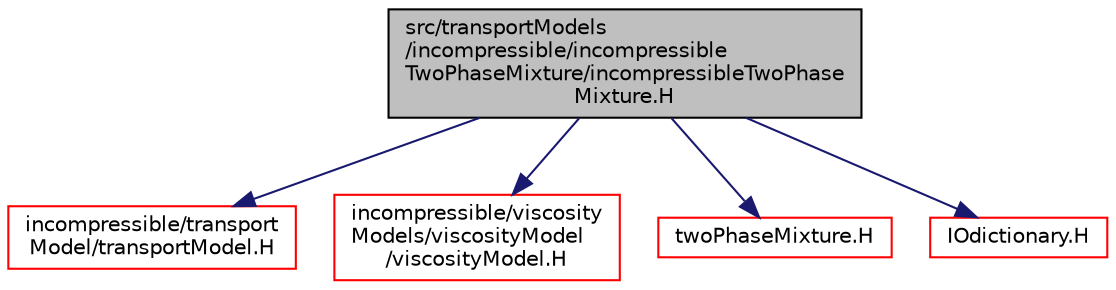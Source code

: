 digraph "src/transportModels/incompressible/incompressibleTwoPhaseMixture/incompressibleTwoPhaseMixture.H"
{
  bgcolor="transparent";
  edge [fontname="Helvetica",fontsize="10",labelfontname="Helvetica",labelfontsize="10"];
  node [fontname="Helvetica",fontsize="10",shape=record];
  Node1 [label="src/transportModels\l/incompressible/incompressible\lTwoPhaseMixture/incompressibleTwoPhase\lMixture.H",height=0.2,width=0.4,color="black", fillcolor="grey75", style="filled", fontcolor="black"];
  Node1 -> Node2 [color="midnightblue",fontsize="10",style="solid",fontname="Helvetica"];
  Node2 [label="incompressible/transport\lModel/transportModel.H",height=0.2,width=0.4,color="red",URL="$a10442.html"];
  Node1 -> Node3 [color="midnightblue",fontsize="10",style="solid",fontname="Helvetica"];
  Node3 [label="incompressible/viscosity\lModels/viscosityModel\l/viscosityModel.H",height=0.2,width=0.4,color="red",URL="$a10454.html"];
  Node1 -> Node4 [color="midnightblue",fontsize="10",style="solid",fontname="Helvetica"];
  Node4 [label="twoPhaseMixture.H",height=0.2,width=0.4,color="red",URL="$a10463.html"];
  Node1 -> Node5 [color="midnightblue",fontsize="10",style="solid",fontname="Helvetica"];
  Node5 [label="IOdictionary.H",height=0.2,width=0.4,color="red",URL="$a07785.html"];
}
